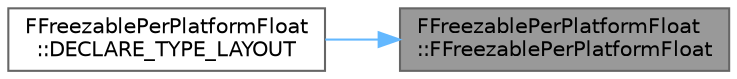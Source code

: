 digraph "FFreezablePerPlatformFloat::FFreezablePerPlatformFloat"
{
 // INTERACTIVE_SVG=YES
 // LATEX_PDF_SIZE
  bgcolor="transparent";
  edge [fontname=Helvetica,fontsize=10,labelfontname=Helvetica,labelfontsize=10];
  node [fontname=Helvetica,fontsize=10,shape=box,height=0.2,width=0.4];
  rankdir="RL";
  Node1 [id="Node000001",label="FFreezablePerPlatformFloat\l::FFreezablePerPlatformFloat",height=0.2,width=0.4,color="gray40", fillcolor="grey60", style="filled", fontcolor="black",tooltip=" "];
  Node1 -> Node2 [id="edge1_Node000001_Node000002",dir="back",color="steelblue1",style="solid",tooltip=" "];
  Node2 [id="Node000002",label="FFreezablePerPlatformFloat\l::DECLARE_TYPE_LAYOUT",height=0.2,width=0.4,color="grey40", fillcolor="white", style="filled",URL="$da/dd8/structFFreezablePerPlatformFloat.html#a6f144fbd76a801c280b08b1e83dbc8b2",tooltip=" "];
}
